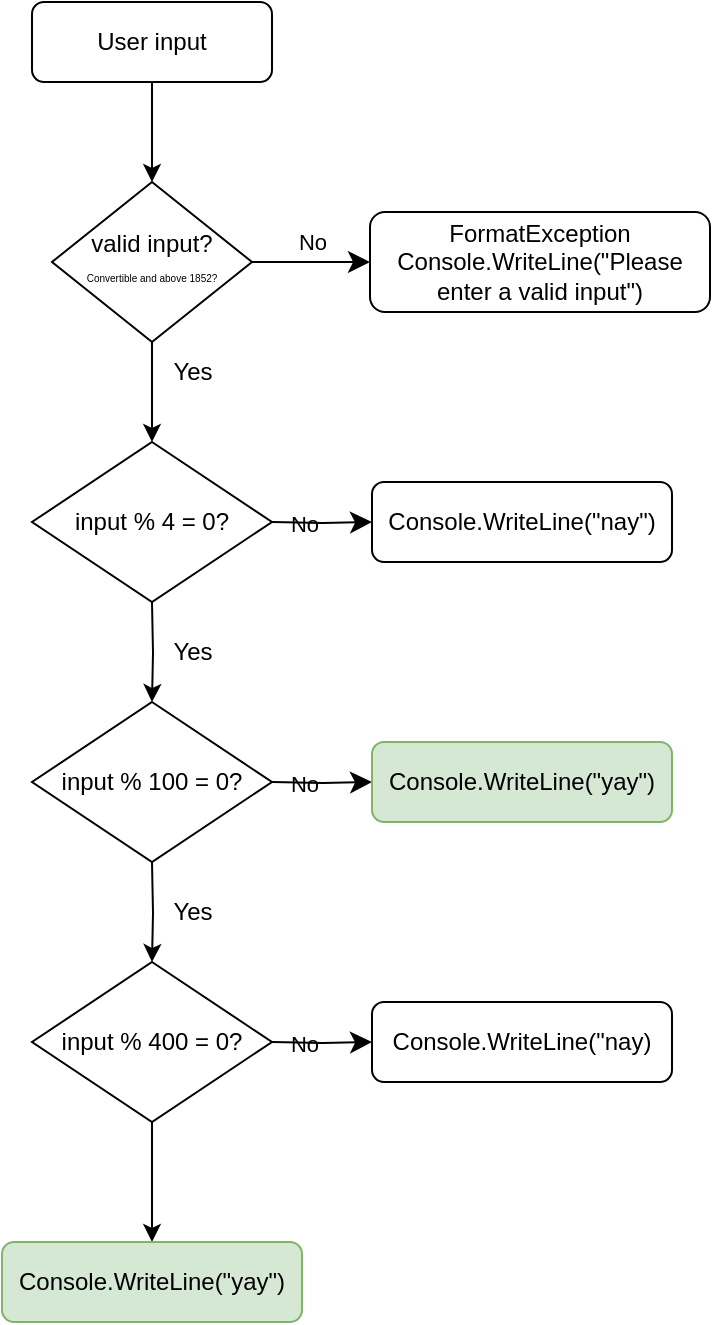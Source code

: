 <mxfile version="20.2.8" type="device"><diagram id="C5RBs43oDa-KdzZeNtuy" name="Page-1"><mxGraphModel dx="378" dy="258" grid="1" gridSize="10" guides="1" tooltips="1" connect="1" arrows="1" fold="1" page="1" pageScale="1" pageWidth="827" pageHeight="1169" math="0" shadow="0"><root><mxCell id="WIyWlLk6GJQsqaUBKTNV-0"/><mxCell id="WIyWlLk6GJQsqaUBKTNV-1" parent="WIyWlLk6GJQsqaUBKTNV-0"/><mxCell id="WIyWlLk6GJQsqaUBKTNV-2" value="" style="rounded=0;html=1;jettySize=auto;orthogonalLoop=1;fontSize=11;endArrow=classic;endFill=1;strokeWidth=1;shadow=0;labelBackgroundColor=none;edgeStyle=orthogonalEdgeStyle;" parent="WIyWlLk6GJQsqaUBKTNV-1" source="WIyWlLk6GJQsqaUBKTNV-3" target="WIyWlLk6GJQsqaUBKTNV-6" edge="1"><mxGeometry relative="1" as="geometry"/></mxCell><mxCell id="WIyWlLk6GJQsqaUBKTNV-3" value="User input" style="rounded=1;whiteSpace=wrap;html=1;fontSize=12;glass=0;strokeWidth=1;shadow=0;" parent="WIyWlLk6GJQsqaUBKTNV-1" vertex="1"><mxGeometry x="160" y="80" width="120" height="40" as="geometry"/></mxCell><mxCell id="WIyWlLk6GJQsqaUBKTNV-5" value="No" style="edgeStyle=orthogonalEdgeStyle;rounded=0;html=1;jettySize=auto;orthogonalLoop=1;fontSize=11;endArrow=classic;endFill=1;endSize=8;strokeWidth=1;shadow=0;labelBackgroundColor=none;" parent="WIyWlLk6GJQsqaUBKTNV-1" source="WIyWlLk6GJQsqaUBKTNV-6" target="WIyWlLk6GJQsqaUBKTNV-7" edge="1"><mxGeometry y="10" relative="1" as="geometry"><mxPoint as="offset"/></mxGeometry></mxCell><mxCell id="3lF8Kyq7VnLRuInCJpIR-7" value="" style="edgeStyle=orthogonalEdgeStyle;rounded=0;orthogonalLoop=1;jettySize=auto;html=1;" edge="1" parent="WIyWlLk6GJQsqaUBKTNV-1" source="WIyWlLk6GJQsqaUBKTNV-6" target="3lF8Kyq7VnLRuInCJpIR-4"><mxGeometry relative="1" as="geometry"/></mxCell><mxCell id="WIyWlLk6GJQsqaUBKTNV-6" value="valid input?&lt;br&gt;&lt;font style=&quot;font-size: 5px;&quot;&gt;Convertible and above 1852?&lt;/font&gt;" style="rhombus;whiteSpace=wrap;html=1;shadow=0;fontFamily=Helvetica;fontSize=12;align=center;strokeWidth=1;spacing=6;spacingTop=-4;" parent="WIyWlLk6GJQsqaUBKTNV-1" vertex="1"><mxGeometry x="170" y="170" width="100" height="80" as="geometry"/></mxCell><mxCell id="WIyWlLk6GJQsqaUBKTNV-7" value="FormatException&lt;br&gt;Console.WriteLine(&quot;Please enter a valid input&quot;)" style="rounded=1;whiteSpace=wrap;html=1;fontSize=12;glass=0;strokeWidth=1;shadow=0;" parent="WIyWlLk6GJQsqaUBKTNV-1" vertex="1"><mxGeometry x="329" y="185" width="170" height="50" as="geometry"/></mxCell><mxCell id="3lF8Kyq7VnLRuInCJpIR-4" value="" style="rhombus;whiteSpace=wrap;html=1;" vertex="1" parent="WIyWlLk6GJQsqaUBKTNV-1"><mxGeometry x="160" y="300" width="120" height="80" as="geometry"/></mxCell><mxCell id="3lF8Kyq7VnLRuInCJpIR-6" value="Yes" style="text;html=1;align=center;verticalAlign=middle;resizable=0;points=[];autosize=1;strokeColor=none;fillColor=none;" vertex="1" parent="WIyWlLk6GJQsqaUBKTNV-1"><mxGeometry x="220" y="250" width="40" height="30" as="geometry"/></mxCell><mxCell id="3lF8Kyq7VnLRuInCJpIR-8" value="input % 4 = 0?" style="text;html=1;strokeColor=none;fillColor=none;align=center;verticalAlign=middle;whiteSpace=wrap;rounded=0;" vertex="1" parent="WIyWlLk6GJQsqaUBKTNV-1"><mxGeometry x="180" y="325" width="80" height="30" as="geometry"/></mxCell><mxCell id="3lF8Kyq7VnLRuInCJpIR-9" value="" style="edgeStyle=orthogonalEdgeStyle;rounded=0;orthogonalLoop=1;jettySize=auto;html=1;" edge="1" parent="WIyWlLk6GJQsqaUBKTNV-1" target="3lF8Kyq7VnLRuInCJpIR-10"><mxGeometry relative="1" as="geometry"><mxPoint x="220" y="380" as="sourcePoint"/></mxGeometry></mxCell><mxCell id="3lF8Kyq7VnLRuInCJpIR-10" value="" style="rhombus;whiteSpace=wrap;html=1;" vertex="1" parent="WIyWlLk6GJQsqaUBKTNV-1"><mxGeometry x="160" y="430" width="120" height="80" as="geometry"/></mxCell><mxCell id="3lF8Kyq7VnLRuInCJpIR-11" value="Yes" style="text;html=1;align=center;verticalAlign=middle;resizable=0;points=[];autosize=1;strokeColor=none;fillColor=none;" vertex="1" parent="WIyWlLk6GJQsqaUBKTNV-1"><mxGeometry x="220" y="390" width="40" height="30" as="geometry"/></mxCell><mxCell id="3lF8Kyq7VnLRuInCJpIR-12" value="input % 100 = 0?" style="text;html=1;strokeColor=none;fillColor=none;align=center;verticalAlign=middle;whiteSpace=wrap;rounded=0;" vertex="1" parent="WIyWlLk6GJQsqaUBKTNV-1"><mxGeometry x="170" y="455" width="100" height="30" as="geometry"/></mxCell><mxCell id="3lF8Kyq7VnLRuInCJpIR-14" value="" style="edgeStyle=orthogonalEdgeStyle;rounded=0;orthogonalLoop=1;jettySize=auto;html=1;" edge="1" parent="WIyWlLk6GJQsqaUBKTNV-1" target="3lF8Kyq7VnLRuInCJpIR-15"><mxGeometry relative="1" as="geometry"><mxPoint x="220" y="510" as="sourcePoint"/></mxGeometry></mxCell><mxCell id="3lF8Kyq7VnLRuInCJpIR-30" value="" style="edgeStyle=orthogonalEdgeStyle;rounded=0;orthogonalLoop=1;jettySize=auto;html=1;" edge="1" parent="WIyWlLk6GJQsqaUBKTNV-1" source="3lF8Kyq7VnLRuInCJpIR-15" target="3lF8Kyq7VnLRuInCJpIR-28"><mxGeometry relative="1" as="geometry"/></mxCell><mxCell id="3lF8Kyq7VnLRuInCJpIR-15" value="" style="rhombus;whiteSpace=wrap;html=1;" vertex="1" parent="WIyWlLk6GJQsqaUBKTNV-1"><mxGeometry x="160" y="560" width="120" height="80" as="geometry"/></mxCell><mxCell id="3lF8Kyq7VnLRuInCJpIR-16" value="Yes" style="text;html=1;align=center;verticalAlign=middle;resizable=0;points=[];autosize=1;strokeColor=none;fillColor=none;" vertex="1" parent="WIyWlLk6GJQsqaUBKTNV-1"><mxGeometry x="220" y="520" width="40" height="30" as="geometry"/></mxCell><mxCell id="3lF8Kyq7VnLRuInCJpIR-17" value="input % 400 = 0?" style="text;html=1;strokeColor=none;fillColor=none;align=center;verticalAlign=middle;whiteSpace=wrap;rounded=0;" vertex="1" parent="WIyWlLk6GJQsqaUBKTNV-1"><mxGeometry x="170" y="582.5" width="100" height="35" as="geometry"/></mxCell><mxCell id="3lF8Kyq7VnLRuInCJpIR-18" value="No" style="edgeStyle=orthogonalEdgeStyle;rounded=0;html=1;jettySize=auto;orthogonalLoop=1;fontSize=11;endArrow=classic;endFill=1;endSize=8;strokeWidth=1;shadow=0;labelBackgroundColor=none;" edge="1" parent="WIyWlLk6GJQsqaUBKTNV-1" target="3lF8Kyq7VnLRuInCJpIR-19"><mxGeometry y="10" relative="1" as="geometry"><mxPoint as="offset"/><mxPoint x="280" y="600" as="sourcePoint"/></mxGeometry></mxCell><mxCell id="3lF8Kyq7VnLRuInCJpIR-19" value="Console.WriteLine(&quot;nay)" style="rounded=1;whiteSpace=wrap;html=1;fontSize=12;glass=0;strokeWidth=1;shadow=0;" vertex="1" parent="WIyWlLk6GJQsqaUBKTNV-1"><mxGeometry x="330" y="580" width="150" height="40" as="geometry"/></mxCell><mxCell id="3lF8Kyq7VnLRuInCJpIR-20" value="No" style="edgeStyle=orthogonalEdgeStyle;rounded=0;html=1;jettySize=auto;orthogonalLoop=1;fontSize=11;endArrow=classic;endFill=1;endSize=8;strokeWidth=1;shadow=0;labelBackgroundColor=none;" edge="1" parent="WIyWlLk6GJQsqaUBKTNV-1" target="3lF8Kyq7VnLRuInCJpIR-21"><mxGeometry y="10" relative="1" as="geometry"><mxPoint as="offset"/><mxPoint x="280" y="470" as="sourcePoint"/></mxGeometry></mxCell><mxCell id="3lF8Kyq7VnLRuInCJpIR-21" value="Console.WriteLine(&quot;yay&quot;)" style="rounded=1;whiteSpace=wrap;html=1;fontSize=12;glass=0;strokeWidth=1;shadow=0;fillColor=#d5e8d4;strokeColor=#82b366;" vertex="1" parent="WIyWlLk6GJQsqaUBKTNV-1"><mxGeometry x="330" y="450" width="150" height="40" as="geometry"/></mxCell><mxCell id="3lF8Kyq7VnLRuInCJpIR-22" value="No" style="edgeStyle=orthogonalEdgeStyle;rounded=0;html=1;jettySize=auto;orthogonalLoop=1;fontSize=11;endArrow=classic;endFill=1;endSize=8;strokeWidth=1;shadow=0;labelBackgroundColor=none;" edge="1" parent="WIyWlLk6GJQsqaUBKTNV-1" target="3lF8Kyq7VnLRuInCJpIR-23"><mxGeometry y="10" relative="1" as="geometry"><mxPoint as="offset"/><mxPoint x="280" y="340" as="sourcePoint"/></mxGeometry></mxCell><mxCell id="3lF8Kyq7VnLRuInCJpIR-23" value="Console.WriteLine(&quot;nay&quot;)" style="rounded=1;whiteSpace=wrap;html=1;fontSize=12;glass=0;strokeWidth=1;shadow=0;" vertex="1" parent="WIyWlLk6GJQsqaUBKTNV-1"><mxGeometry x="330" y="320" width="150" height="40" as="geometry"/></mxCell><mxCell id="3lF8Kyq7VnLRuInCJpIR-28" value="Console.WriteLine(&quot;yay&quot;)" style="rounded=1;whiteSpace=wrap;html=1;fontSize=12;glass=0;strokeWidth=1;shadow=0;fillColor=#d5e8d4;strokeColor=#82b366;" vertex="1" parent="WIyWlLk6GJQsqaUBKTNV-1"><mxGeometry x="145" y="700" width="150" height="40" as="geometry"/></mxCell></root></mxGraphModel></diagram></mxfile>
